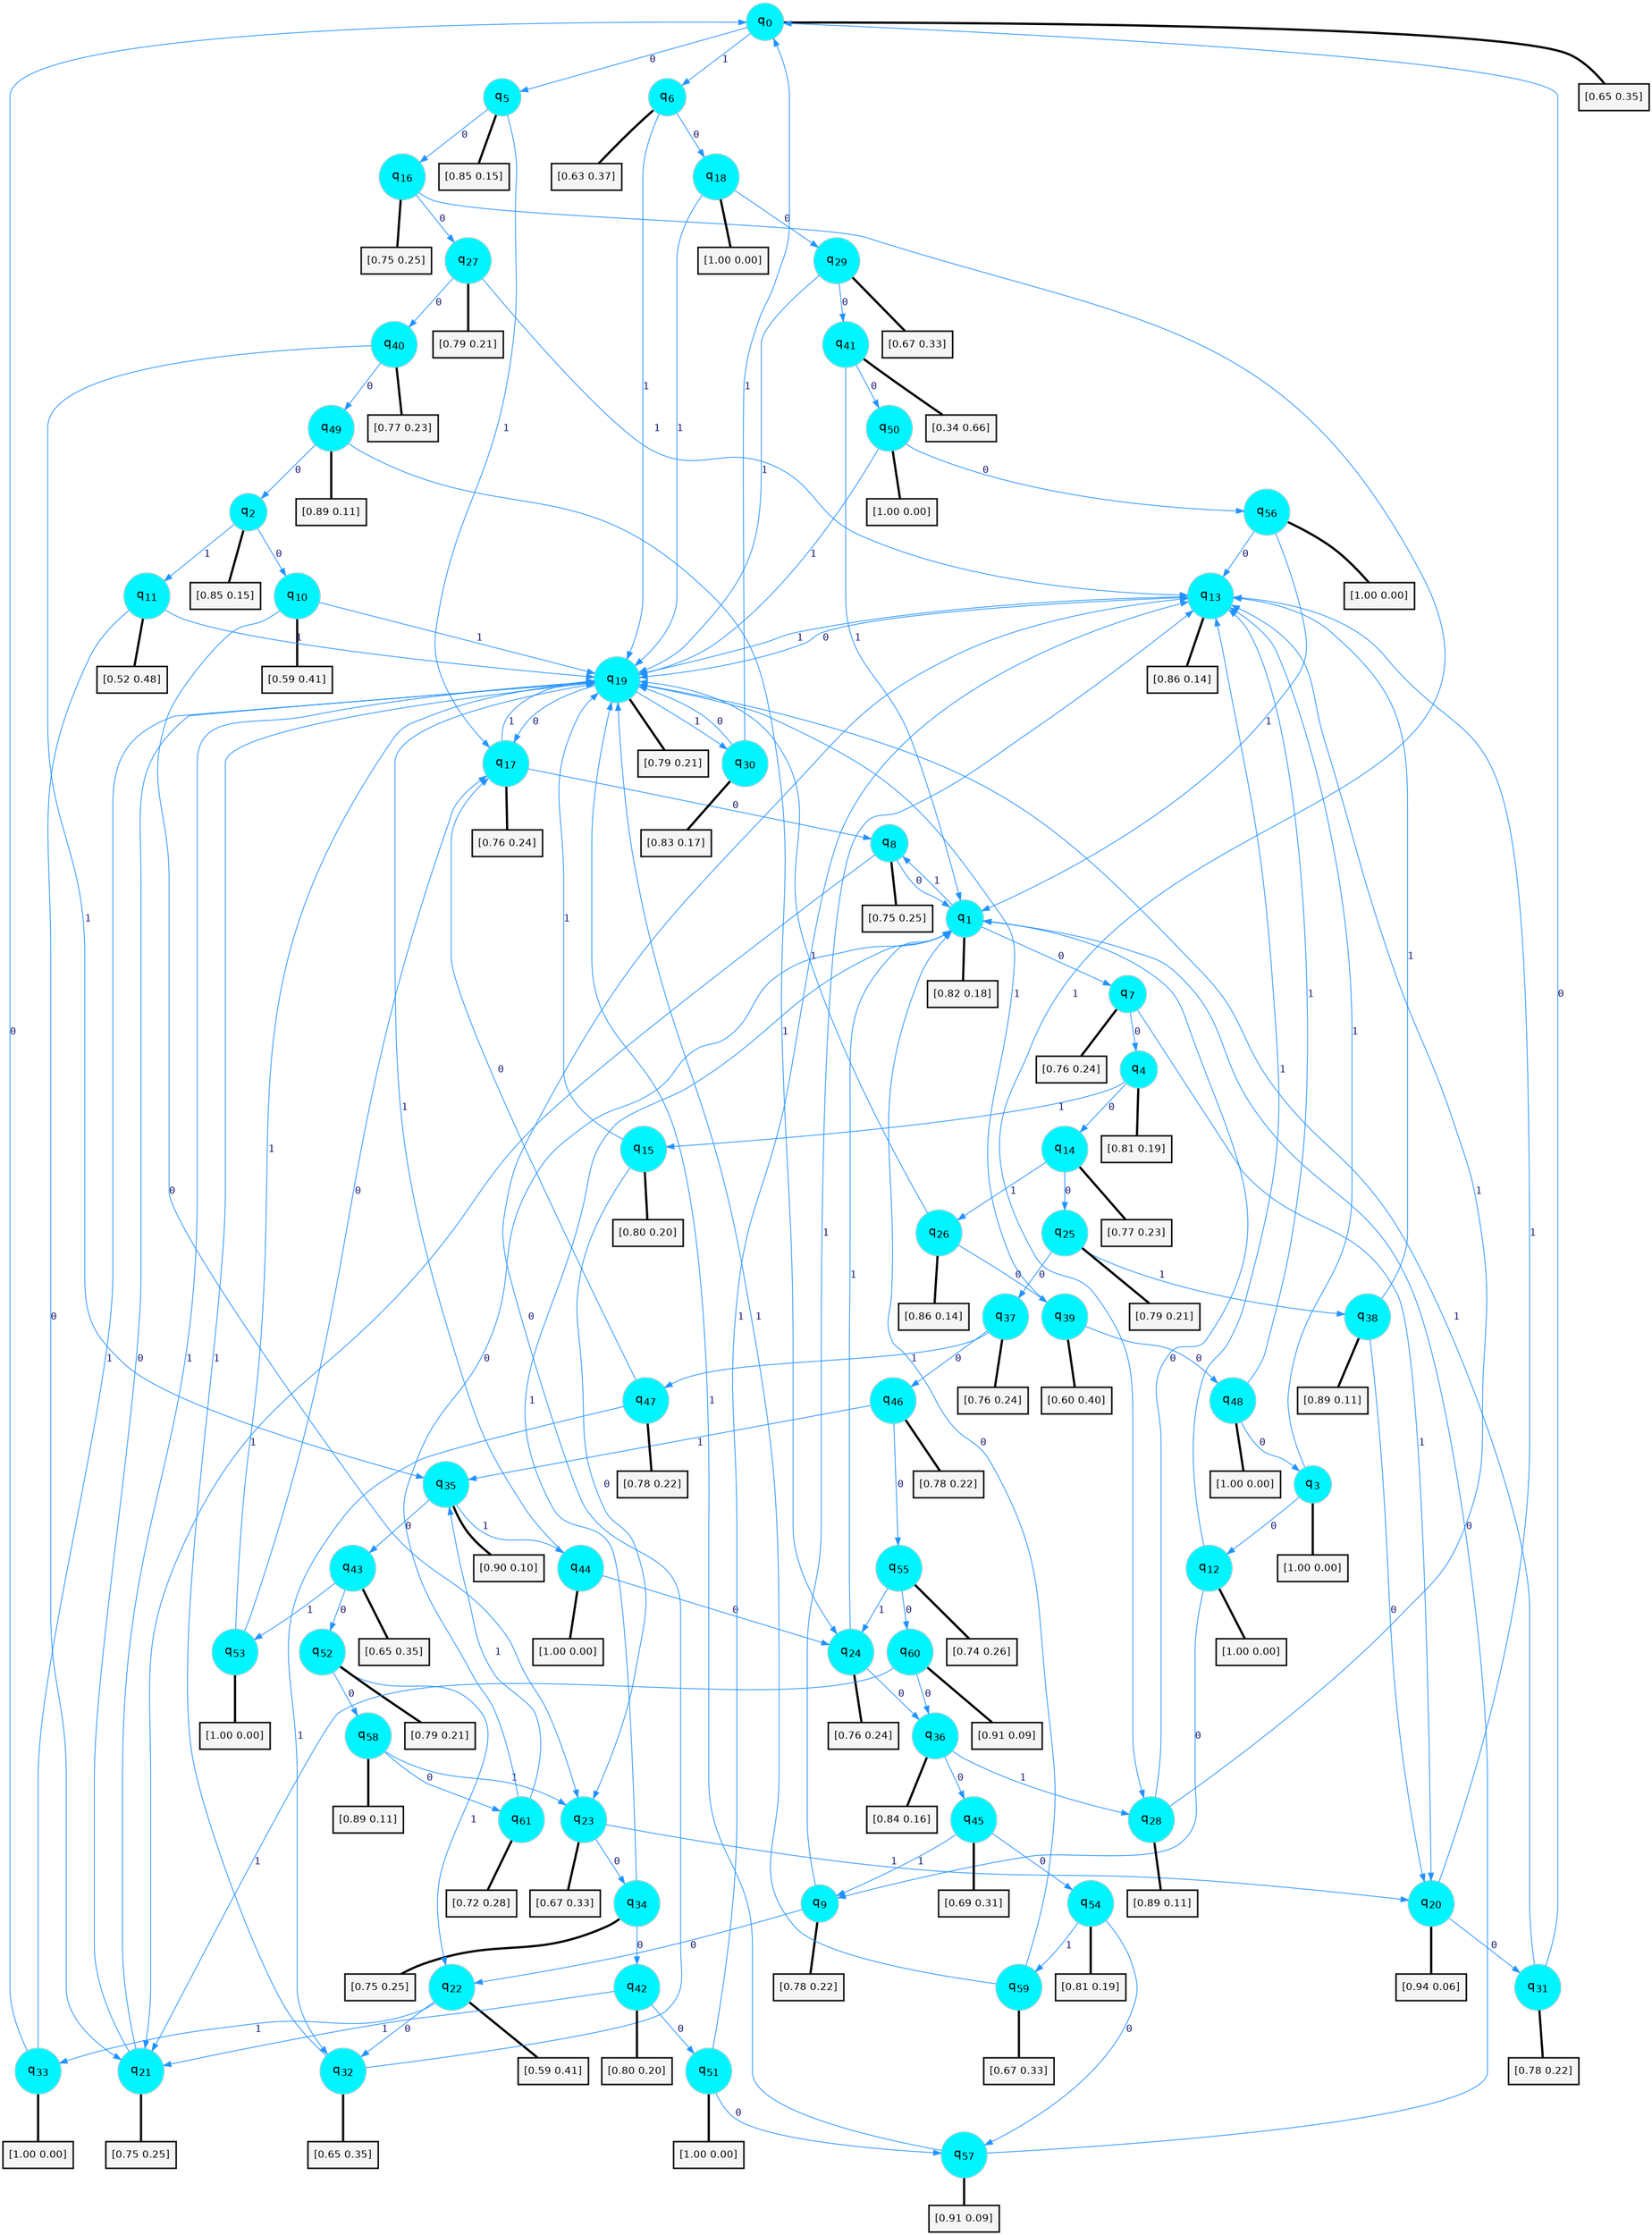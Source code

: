 digraph G {
graph [
bgcolor=transparent, dpi=300, rankdir=TD, size="40,25"];
node [
color=gray, fillcolor=turquoise1, fontcolor=black, fontname=Helvetica, fontsize=16, fontweight=bold, shape=circle, style=filled];
edge [
arrowsize=1, color=dodgerblue1, fontcolor=midnightblue, fontname=courier, fontweight=bold, penwidth=1, style=solid, weight=20];
0[label=<q<SUB>0</SUB>>];
1[label=<q<SUB>1</SUB>>];
2[label=<q<SUB>2</SUB>>];
3[label=<q<SUB>3</SUB>>];
4[label=<q<SUB>4</SUB>>];
5[label=<q<SUB>5</SUB>>];
6[label=<q<SUB>6</SUB>>];
7[label=<q<SUB>7</SUB>>];
8[label=<q<SUB>8</SUB>>];
9[label=<q<SUB>9</SUB>>];
10[label=<q<SUB>10</SUB>>];
11[label=<q<SUB>11</SUB>>];
12[label=<q<SUB>12</SUB>>];
13[label=<q<SUB>13</SUB>>];
14[label=<q<SUB>14</SUB>>];
15[label=<q<SUB>15</SUB>>];
16[label=<q<SUB>16</SUB>>];
17[label=<q<SUB>17</SUB>>];
18[label=<q<SUB>18</SUB>>];
19[label=<q<SUB>19</SUB>>];
20[label=<q<SUB>20</SUB>>];
21[label=<q<SUB>21</SUB>>];
22[label=<q<SUB>22</SUB>>];
23[label=<q<SUB>23</SUB>>];
24[label=<q<SUB>24</SUB>>];
25[label=<q<SUB>25</SUB>>];
26[label=<q<SUB>26</SUB>>];
27[label=<q<SUB>27</SUB>>];
28[label=<q<SUB>28</SUB>>];
29[label=<q<SUB>29</SUB>>];
30[label=<q<SUB>30</SUB>>];
31[label=<q<SUB>31</SUB>>];
32[label=<q<SUB>32</SUB>>];
33[label=<q<SUB>33</SUB>>];
34[label=<q<SUB>34</SUB>>];
35[label=<q<SUB>35</SUB>>];
36[label=<q<SUB>36</SUB>>];
37[label=<q<SUB>37</SUB>>];
38[label=<q<SUB>38</SUB>>];
39[label=<q<SUB>39</SUB>>];
40[label=<q<SUB>40</SUB>>];
41[label=<q<SUB>41</SUB>>];
42[label=<q<SUB>42</SUB>>];
43[label=<q<SUB>43</SUB>>];
44[label=<q<SUB>44</SUB>>];
45[label=<q<SUB>45</SUB>>];
46[label=<q<SUB>46</SUB>>];
47[label=<q<SUB>47</SUB>>];
48[label=<q<SUB>48</SUB>>];
49[label=<q<SUB>49</SUB>>];
50[label=<q<SUB>50</SUB>>];
51[label=<q<SUB>51</SUB>>];
52[label=<q<SUB>52</SUB>>];
53[label=<q<SUB>53</SUB>>];
54[label=<q<SUB>54</SUB>>];
55[label=<q<SUB>55</SUB>>];
56[label=<q<SUB>56</SUB>>];
57[label=<q<SUB>57</SUB>>];
58[label=<q<SUB>58</SUB>>];
59[label=<q<SUB>59</SUB>>];
60[label=<q<SUB>60</SUB>>];
61[label=<q<SUB>61</SUB>>];
62[label="[0.65 0.35]", shape=box,fontcolor=black, fontname=Helvetica, fontsize=14, penwidth=2, fillcolor=whitesmoke,color=black];
63[label="[0.82 0.18]", shape=box,fontcolor=black, fontname=Helvetica, fontsize=14, penwidth=2, fillcolor=whitesmoke,color=black];
64[label="[0.85 0.15]", shape=box,fontcolor=black, fontname=Helvetica, fontsize=14, penwidth=2, fillcolor=whitesmoke,color=black];
65[label="[1.00 0.00]", shape=box,fontcolor=black, fontname=Helvetica, fontsize=14, penwidth=2, fillcolor=whitesmoke,color=black];
66[label="[0.81 0.19]", shape=box,fontcolor=black, fontname=Helvetica, fontsize=14, penwidth=2, fillcolor=whitesmoke,color=black];
67[label="[0.85 0.15]", shape=box,fontcolor=black, fontname=Helvetica, fontsize=14, penwidth=2, fillcolor=whitesmoke,color=black];
68[label="[0.63 0.37]", shape=box,fontcolor=black, fontname=Helvetica, fontsize=14, penwidth=2, fillcolor=whitesmoke,color=black];
69[label="[0.76 0.24]", shape=box,fontcolor=black, fontname=Helvetica, fontsize=14, penwidth=2, fillcolor=whitesmoke,color=black];
70[label="[0.75 0.25]", shape=box,fontcolor=black, fontname=Helvetica, fontsize=14, penwidth=2, fillcolor=whitesmoke,color=black];
71[label="[0.78 0.22]", shape=box,fontcolor=black, fontname=Helvetica, fontsize=14, penwidth=2, fillcolor=whitesmoke,color=black];
72[label="[0.59 0.41]", shape=box,fontcolor=black, fontname=Helvetica, fontsize=14, penwidth=2, fillcolor=whitesmoke,color=black];
73[label="[0.52 0.48]", shape=box,fontcolor=black, fontname=Helvetica, fontsize=14, penwidth=2, fillcolor=whitesmoke,color=black];
74[label="[1.00 0.00]", shape=box,fontcolor=black, fontname=Helvetica, fontsize=14, penwidth=2, fillcolor=whitesmoke,color=black];
75[label="[0.86 0.14]", shape=box,fontcolor=black, fontname=Helvetica, fontsize=14, penwidth=2, fillcolor=whitesmoke,color=black];
76[label="[0.77 0.23]", shape=box,fontcolor=black, fontname=Helvetica, fontsize=14, penwidth=2, fillcolor=whitesmoke,color=black];
77[label="[0.80 0.20]", shape=box,fontcolor=black, fontname=Helvetica, fontsize=14, penwidth=2, fillcolor=whitesmoke,color=black];
78[label="[0.75 0.25]", shape=box,fontcolor=black, fontname=Helvetica, fontsize=14, penwidth=2, fillcolor=whitesmoke,color=black];
79[label="[0.76 0.24]", shape=box,fontcolor=black, fontname=Helvetica, fontsize=14, penwidth=2, fillcolor=whitesmoke,color=black];
80[label="[1.00 0.00]", shape=box,fontcolor=black, fontname=Helvetica, fontsize=14, penwidth=2, fillcolor=whitesmoke,color=black];
81[label="[0.79 0.21]", shape=box,fontcolor=black, fontname=Helvetica, fontsize=14, penwidth=2, fillcolor=whitesmoke,color=black];
82[label="[0.94 0.06]", shape=box,fontcolor=black, fontname=Helvetica, fontsize=14, penwidth=2, fillcolor=whitesmoke,color=black];
83[label="[0.75 0.25]", shape=box,fontcolor=black, fontname=Helvetica, fontsize=14, penwidth=2, fillcolor=whitesmoke,color=black];
84[label="[0.59 0.41]", shape=box,fontcolor=black, fontname=Helvetica, fontsize=14, penwidth=2, fillcolor=whitesmoke,color=black];
85[label="[0.67 0.33]", shape=box,fontcolor=black, fontname=Helvetica, fontsize=14, penwidth=2, fillcolor=whitesmoke,color=black];
86[label="[0.76 0.24]", shape=box,fontcolor=black, fontname=Helvetica, fontsize=14, penwidth=2, fillcolor=whitesmoke,color=black];
87[label="[0.79 0.21]", shape=box,fontcolor=black, fontname=Helvetica, fontsize=14, penwidth=2, fillcolor=whitesmoke,color=black];
88[label="[0.86 0.14]", shape=box,fontcolor=black, fontname=Helvetica, fontsize=14, penwidth=2, fillcolor=whitesmoke,color=black];
89[label="[0.79 0.21]", shape=box,fontcolor=black, fontname=Helvetica, fontsize=14, penwidth=2, fillcolor=whitesmoke,color=black];
90[label="[0.89 0.11]", shape=box,fontcolor=black, fontname=Helvetica, fontsize=14, penwidth=2, fillcolor=whitesmoke,color=black];
91[label="[0.67 0.33]", shape=box,fontcolor=black, fontname=Helvetica, fontsize=14, penwidth=2, fillcolor=whitesmoke,color=black];
92[label="[0.83 0.17]", shape=box,fontcolor=black, fontname=Helvetica, fontsize=14, penwidth=2, fillcolor=whitesmoke,color=black];
93[label="[0.78 0.22]", shape=box,fontcolor=black, fontname=Helvetica, fontsize=14, penwidth=2, fillcolor=whitesmoke,color=black];
94[label="[0.65 0.35]", shape=box,fontcolor=black, fontname=Helvetica, fontsize=14, penwidth=2, fillcolor=whitesmoke,color=black];
95[label="[1.00 0.00]", shape=box,fontcolor=black, fontname=Helvetica, fontsize=14, penwidth=2, fillcolor=whitesmoke,color=black];
96[label="[0.75 0.25]", shape=box,fontcolor=black, fontname=Helvetica, fontsize=14, penwidth=2, fillcolor=whitesmoke,color=black];
97[label="[0.90 0.10]", shape=box,fontcolor=black, fontname=Helvetica, fontsize=14, penwidth=2, fillcolor=whitesmoke,color=black];
98[label="[0.84 0.16]", shape=box,fontcolor=black, fontname=Helvetica, fontsize=14, penwidth=2, fillcolor=whitesmoke,color=black];
99[label="[0.76 0.24]", shape=box,fontcolor=black, fontname=Helvetica, fontsize=14, penwidth=2, fillcolor=whitesmoke,color=black];
100[label="[0.89 0.11]", shape=box,fontcolor=black, fontname=Helvetica, fontsize=14, penwidth=2, fillcolor=whitesmoke,color=black];
101[label="[0.60 0.40]", shape=box,fontcolor=black, fontname=Helvetica, fontsize=14, penwidth=2, fillcolor=whitesmoke,color=black];
102[label="[0.77 0.23]", shape=box,fontcolor=black, fontname=Helvetica, fontsize=14, penwidth=2, fillcolor=whitesmoke,color=black];
103[label="[0.34 0.66]", shape=box,fontcolor=black, fontname=Helvetica, fontsize=14, penwidth=2, fillcolor=whitesmoke,color=black];
104[label="[0.80 0.20]", shape=box,fontcolor=black, fontname=Helvetica, fontsize=14, penwidth=2, fillcolor=whitesmoke,color=black];
105[label="[0.65 0.35]", shape=box,fontcolor=black, fontname=Helvetica, fontsize=14, penwidth=2, fillcolor=whitesmoke,color=black];
106[label="[1.00 0.00]", shape=box,fontcolor=black, fontname=Helvetica, fontsize=14, penwidth=2, fillcolor=whitesmoke,color=black];
107[label="[0.69 0.31]", shape=box,fontcolor=black, fontname=Helvetica, fontsize=14, penwidth=2, fillcolor=whitesmoke,color=black];
108[label="[0.78 0.22]", shape=box,fontcolor=black, fontname=Helvetica, fontsize=14, penwidth=2, fillcolor=whitesmoke,color=black];
109[label="[0.78 0.22]", shape=box,fontcolor=black, fontname=Helvetica, fontsize=14, penwidth=2, fillcolor=whitesmoke,color=black];
110[label="[1.00 0.00]", shape=box,fontcolor=black, fontname=Helvetica, fontsize=14, penwidth=2, fillcolor=whitesmoke,color=black];
111[label="[0.89 0.11]", shape=box,fontcolor=black, fontname=Helvetica, fontsize=14, penwidth=2, fillcolor=whitesmoke,color=black];
112[label="[1.00 0.00]", shape=box,fontcolor=black, fontname=Helvetica, fontsize=14, penwidth=2, fillcolor=whitesmoke,color=black];
113[label="[1.00 0.00]", shape=box,fontcolor=black, fontname=Helvetica, fontsize=14, penwidth=2, fillcolor=whitesmoke,color=black];
114[label="[0.79 0.21]", shape=box,fontcolor=black, fontname=Helvetica, fontsize=14, penwidth=2, fillcolor=whitesmoke,color=black];
115[label="[1.00 0.00]", shape=box,fontcolor=black, fontname=Helvetica, fontsize=14, penwidth=2, fillcolor=whitesmoke,color=black];
116[label="[0.81 0.19]", shape=box,fontcolor=black, fontname=Helvetica, fontsize=14, penwidth=2, fillcolor=whitesmoke,color=black];
117[label="[0.74 0.26]", shape=box,fontcolor=black, fontname=Helvetica, fontsize=14, penwidth=2, fillcolor=whitesmoke,color=black];
118[label="[1.00 0.00]", shape=box,fontcolor=black, fontname=Helvetica, fontsize=14, penwidth=2, fillcolor=whitesmoke,color=black];
119[label="[0.91 0.09]", shape=box,fontcolor=black, fontname=Helvetica, fontsize=14, penwidth=2, fillcolor=whitesmoke,color=black];
120[label="[0.89 0.11]", shape=box,fontcolor=black, fontname=Helvetica, fontsize=14, penwidth=2, fillcolor=whitesmoke,color=black];
121[label="[0.67 0.33]", shape=box,fontcolor=black, fontname=Helvetica, fontsize=14, penwidth=2, fillcolor=whitesmoke,color=black];
122[label="[0.91 0.09]", shape=box,fontcolor=black, fontname=Helvetica, fontsize=14, penwidth=2, fillcolor=whitesmoke,color=black];
123[label="[0.72 0.28]", shape=box,fontcolor=black, fontname=Helvetica, fontsize=14, penwidth=2, fillcolor=whitesmoke,color=black];
0->5 [label=0];
0->6 [label=1];
0->62 [arrowhead=none, penwidth=3,color=black];
1->7 [label=0];
1->8 [label=1];
1->63 [arrowhead=none, penwidth=3,color=black];
2->10 [label=0];
2->11 [label=1];
2->64 [arrowhead=none, penwidth=3,color=black];
3->12 [label=0];
3->13 [label=1];
3->65 [arrowhead=none, penwidth=3,color=black];
4->14 [label=0];
4->15 [label=1];
4->66 [arrowhead=none, penwidth=3,color=black];
5->16 [label=0];
5->17 [label=1];
5->67 [arrowhead=none, penwidth=3,color=black];
6->18 [label=0];
6->19 [label=1];
6->68 [arrowhead=none, penwidth=3,color=black];
7->4 [label=0];
7->20 [label=1];
7->69 [arrowhead=none, penwidth=3,color=black];
8->1 [label=0];
8->21 [label=1];
8->70 [arrowhead=none, penwidth=3,color=black];
9->22 [label=0];
9->13 [label=1];
9->71 [arrowhead=none, penwidth=3,color=black];
10->23 [label=0];
10->19 [label=1];
10->72 [arrowhead=none, penwidth=3,color=black];
11->21 [label=0];
11->19 [label=1];
11->73 [arrowhead=none, penwidth=3,color=black];
12->9 [label=0];
12->13 [label=1];
12->74 [arrowhead=none, penwidth=3,color=black];
13->19 [label=0];
13->19 [label=1];
13->75 [arrowhead=none, penwidth=3,color=black];
14->25 [label=0];
14->26 [label=1];
14->76 [arrowhead=none, penwidth=3,color=black];
15->23 [label=0];
15->19 [label=1];
15->77 [arrowhead=none, penwidth=3,color=black];
16->27 [label=0];
16->28 [label=1];
16->78 [arrowhead=none, penwidth=3,color=black];
17->8 [label=0];
17->19 [label=1];
17->79 [arrowhead=none, penwidth=3,color=black];
18->29 [label=0];
18->19 [label=1];
18->80 [arrowhead=none, penwidth=3,color=black];
19->17 [label=0];
19->30 [label=1];
19->81 [arrowhead=none, penwidth=3,color=black];
20->31 [label=0];
20->13 [label=1];
20->82 [arrowhead=none, penwidth=3,color=black];
21->19 [label=0];
21->19 [label=1];
21->83 [arrowhead=none, penwidth=3,color=black];
22->32 [label=0];
22->33 [label=1];
22->84 [arrowhead=none, penwidth=3,color=black];
23->34 [label=0];
23->20 [label=1];
23->85 [arrowhead=none, penwidth=3,color=black];
24->36 [label=0];
24->1 [label=1];
24->86 [arrowhead=none, penwidth=3,color=black];
25->37 [label=0];
25->38 [label=1];
25->87 [arrowhead=none, penwidth=3,color=black];
26->39 [label=0];
26->19 [label=1];
26->88 [arrowhead=none, penwidth=3,color=black];
27->40 [label=0];
27->13 [label=1];
27->89 [arrowhead=none, penwidth=3,color=black];
28->1 [label=0];
28->13 [label=1];
28->90 [arrowhead=none, penwidth=3,color=black];
29->41 [label=0];
29->19 [label=1];
29->91 [arrowhead=none, penwidth=3,color=black];
30->19 [label=0];
30->0 [label=1];
30->92 [arrowhead=none, penwidth=3,color=black];
31->0 [label=0];
31->19 [label=1];
31->93 [arrowhead=none, penwidth=3,color=black];
32->13 [label=0];
32->19 [label=1];
32->94 [arrowhead=none, penwidth=3,color=black];
33->0 [label=0];
33->19 [label=1];
33->95 [arrowhead=none, penwidth=3,color=black];
34->42 [label=0];
34->1 [label=1];
34->96 [arrowhead=none, penwidth=3,color=black];
35->43 [label=0];
35->44 [label=1];
35->97 [arrowhead=none, penwidth=3,color=black];
36->45 [label=0];
36->28 [label=1];
36->98 [arrowhead=none, penwidth=3,color=black];
37->46 [label=0];
37->47 [label=1];
37->99 [arrowhead=none, penwidth=3,color=black];
38->20 [label=0];
38->13 [label=1];
38->100 [arrowhead=none, penwidth=3,color=black];
39->48 [label=0];
39->19 [label=1];
39->101 [arrowhead=none, penwidth=3,color=black];
40->49 [label=0];
40->35 [label=1];
40->102 [arrowhead=none, penwidth=3,color=black];
41->50 [label=0];
41->1 [label=1];
41->103 [arrowhead=none, penwidth=3,color=black];
42->51 [label=0];
42->21 [label=1];
42->104 [arrowhead=none, penwidth=3,color=black];
43->52 [label=0];
43->53 [label=1];
43->105 [arrowhead=none, penwidth=3,color=black];
44->24 [label=0];
44->19 [label=1];
44->106 [arrowhead=none, penwidth=3,color=black];
45->54 [label=0];
45->9 [label=1];
45->107 [arrowhead=none, penwidth=3,color=black];
46->55 [label=0];
46->35 [label=1];
46->108 [arrowhead=none, penwidth=3,color=black];
47->17 [label=0];
47->32 [label=1];
47->109 [arrowhead=none, penwidth=3,color=black];
48->3 [label=0];
48->13 [label=1];
48->110 [arrowhead=none, penwidth=3,color=black];
49->2 [label=0];
49->24 [label=1];
49->111 [arrowhead=none, penwidth=3,color=black];
50->56 [label=0];
50->19 [label=1];
50->112 [arrowhead=none, penwidth=3,color=black];
51->57 [label=0];
51->13 [label=1];
51->113 [arrowhead=none, penwidth=3,color=black];
52->58 [label=0];
52->22 [label=1];
52->114 [arrowhead=none, penwidth=3,color=black];
53->17 [label=0];
53->19 [label=1];
53->115 [arrowhead=none, penwidth=3,color=black];
54->57 [label=0];
54->59 [label=1];
54->116 [arrowhead=none, penwidth=3,color=black];
55->60 [label=0];
55->24 [label=1];
55->117 [arrowhead=none, penwidth=3,color=black];
56->13 [label=0];
56->1 [label=1];
56->118 [arrowhead=none, penwidth=3,color=black];
57->1 [label=0];
57->19 [label=1];
57->119 [arrowhead=none, penwidth=3,color=black];
58->61 [label=0];
58->23 [label=1];
58->120 [arrowhead=none, penwidth=3,color=black];
59->1 [label=0];
59->19 [label=1];
59->121 [arrowhead=none, penwidth=3,color=black];
60->36 [label=0];
60->21 [label=1];
60->122 [arrowhead=none, penwidth=3,color=black];
61->1 [label=0];
61->35 [label=1];
61->123 [arrowhead=none, penwidth=3,color=black];
}

